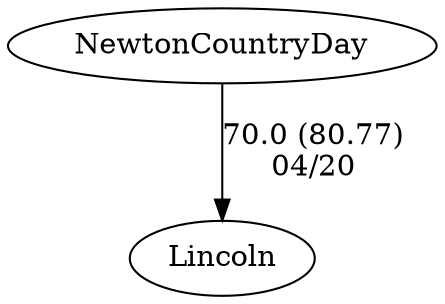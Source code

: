 digraph girls2foursNewtonCountryDay {NewtonCountryDay [URL="girls2foursNewtonCountryDayNewtonCountryDay.html"];Lincoln [URL="girls2foursNewtonCountryDayLincoln.html"];NewtonCountryDay -> Lincoln[label="70.0 (80.77)
04/20", weight="30", tooltip="NEIRA Girls Fours,Newton Country Day, St. Mary Academy-Bayview, Lincoln School			
Distance: 1300 Conditions: Conditions the same for all races. Flat, no wind, no chop. Comments: Lincoln 2V4+ had a breakage and could not finish initial race with NCDS and Bayview so raced afterwards against the NCDS 3V4+ and 4V4+.
None", URL="https://www.row2k.com/results/resultspage.cfm?UID=C1541F9124E2FBBF81B1F9CADE55D186&cat=1", random="random"]}